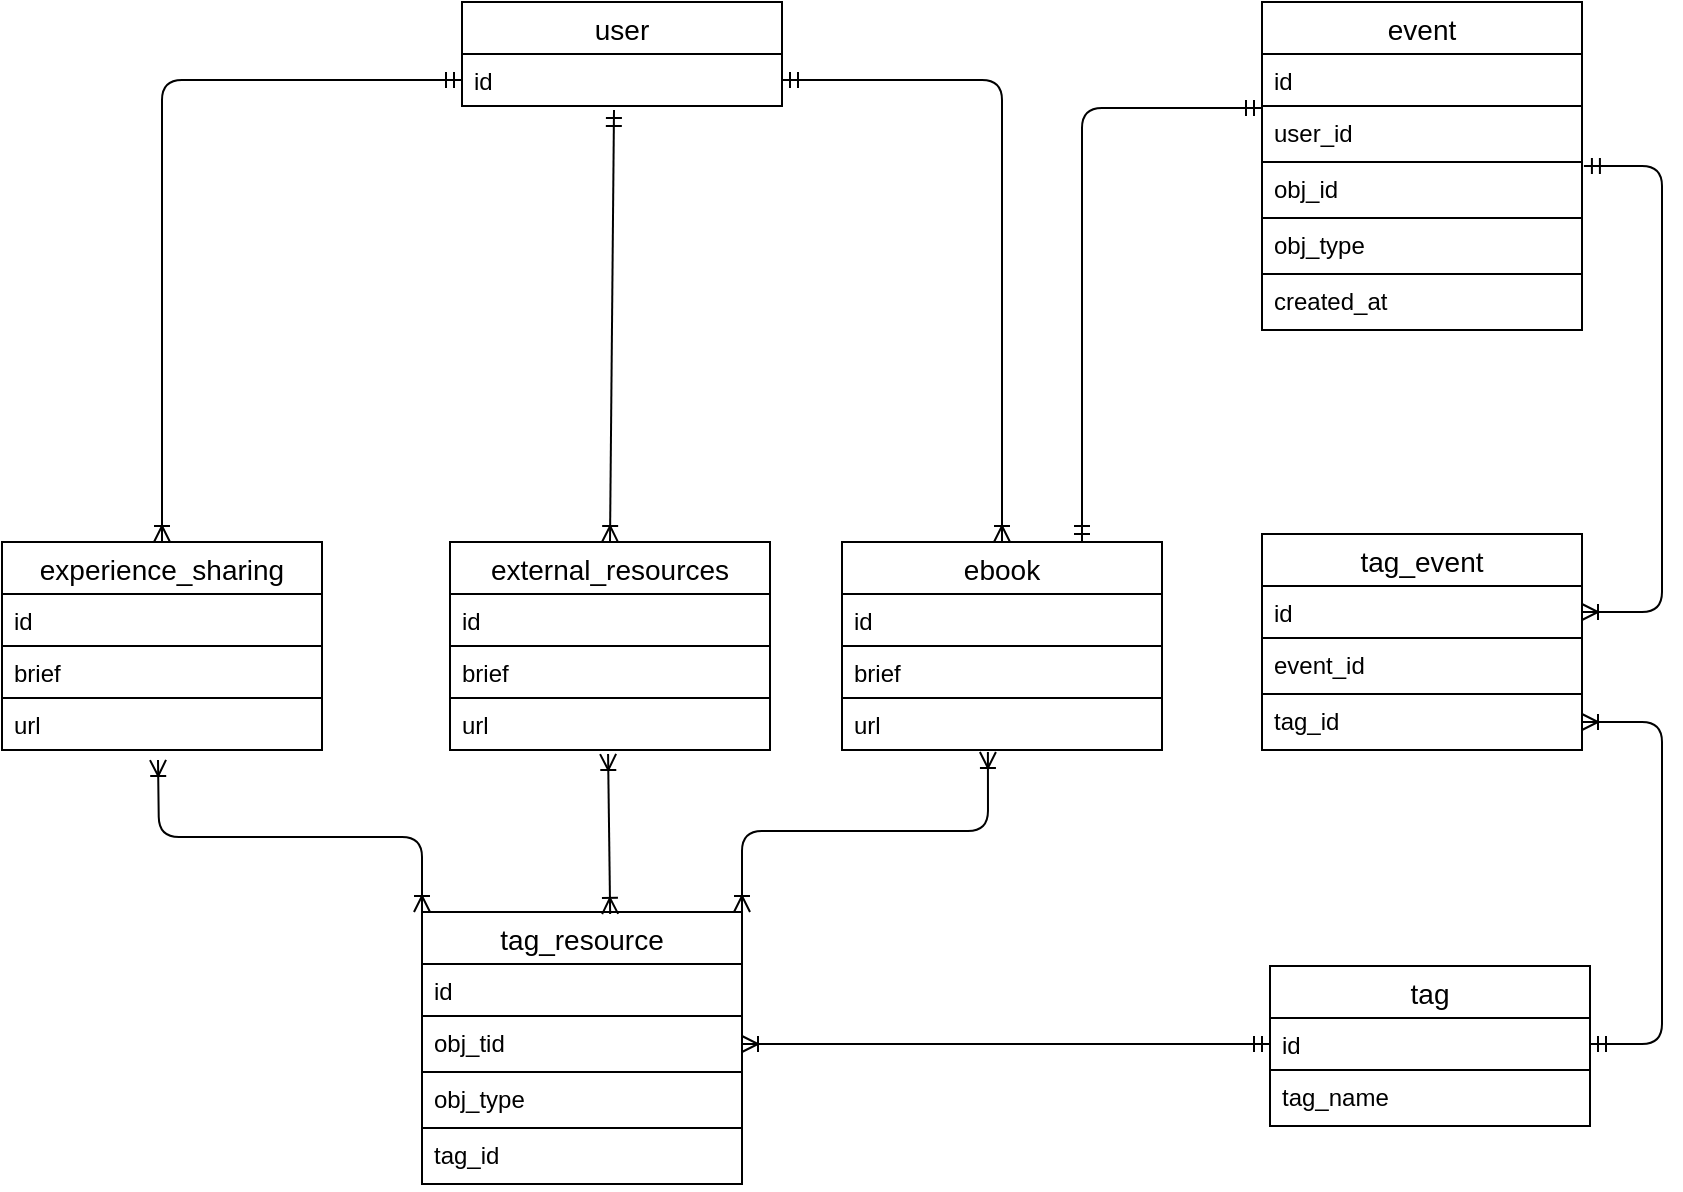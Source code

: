 <mxfile version="12.9.6" type="github"><diagram id="Un0i-XxKh-BspeYnlIa5" name="Page-1"><mxGraphModel dx="2253" dy="700" grid="1" gridSize="10" guides="1" tooltips="1" connect="1" arrows="1" fold="1" page="1" pageScale="1" pageWidth="827" pageHeight="1169" math="0" shadow="0"><root><mxCell id="0"/><mxCell id="1" parent="0"/><mxCell id="61NzW6sAcD9OosdqPeIV-1" value="user" style="swimlane;fontStyle=0;childLayout=stackLayout;horizontal=1;startSize=26;horizontalStack=0;resizeParent=1;resizeParentMax=0;resizeLast=0;collapsible=1;marginBottom=0;align=center;fontSize=14;" vertex="1" parent="1"><mxGeometry x="50" y="170" width="160" height="52" as="geometry"/></mxCell><mxCell id="61NzW6sAcD9OosdqPeIV-2" value="id" style="text;strokeColor=none;fillColor=none;spacingLeft=4;spacingRight=4;overflow=hidden;rotatable=0;points=[[0,0.5],[1,0.5]];portConstraint=eastwest;fontSize=12;" vertex="1" parent="61NzW6sAcD9OosdqPeIV-1"><mxGeometry y="26" width="160" height="26" as="geometry"/></mxCell><mxCell id="61NzW6sAcD9OosdqPeIV-43" value="user_id" style="text;strokeColor=#000000;fillColor=none;spacingLeft=4;spacingRight=4;overflow=hidden;rotatable=0;points=[[0,0.5],[1,0.5]];portConstraint=eastwest;fontSize=12;" vertex="1" parent="1"><mxGeometry x="450" y="222" width="160" height="28" as="geometry"/></mxCell><mxCell id="61NzW6sAcD9OosdqPeIV-47" value="obj_id" style="text;strokeColor=#000000;fillColor=none;spacingLeft=4;spacingRight=4;overflow=hidden;rotatable=0;points=[[0,0.5],[1,0.5]];portConstraint=eastwest;fontSize=12;" vertex="1" parent="1"><mxGeometry x="450" y="250" width="160" height="28" as="geometry"/></mxCell><mxCell id="61NzW6sAcD9OosdqPeIV-48" value="obj_type" style="text;strokeColor=#000000;fillColor=none;spacingLeft=4;spacingRight=4;overflow=hidden;rotatable=0;points=[[0,0.5],[1,0.5]];portConstraint=eastwest;fontSize=12;" vertex="1" parent="1"><mxGeometry x="450" y="278" width="160" height="28" as="geometry"/></mxCell><mxCell id="61NzW6sAcD9OosdqPeIV-53" value="created_at" style="text;strokeColor=#000000;fillColor=none;spacingLeft=4;spacingRight=4;overflow=hidden;rotatable=0;points=[[0,0.5],[1,0.5]];portConstraint=eastwest;fontSize=12;" vertex="1" parent="1"><mxGeometry x="450" y="306" width="160" height="28" as="geometry"/></mxCell><mxCell id="61NzW6sAcD9OosdqPeIV-54" value="tag_name" style="text;strokeColor=#000000;fillColor=none;spacingLeft=4;spacingRight=4;overflow=hidden;rotatable=0;points=[[0,0.5],[1,0.5]];portConstraint=eastwest;fontSize=12;" vertex="1" parent="1"><mxGeometry x="454" y="704" width="160" height="28" as="geometry"/></mxCell><mxCell id="61NzW6sAcD9OosdqPeIV-55" value="event_id" style="text;strokeColor=#000000;fillColor=none;spacingLeft=4;spacingRight=4;overflow=hidden;rotatable=0;points=[[0,0.5],[1,0.5]];portConstraint=eastwest;fontSize=12;" vertex="1" parent="1"><mxGeometry x="450" y="488" width="160" height="28" as="geometry"/></mxCell><mxCell id="61NzW6sAcD9OosdqPeIV-56" value="tag_id" style="text;strokeColor=#000000;fillColor=none;spacingLeft=4;spacingRight=4;overflow=hidden;rotatable=0;points=[[0,0.5],[1,0.5]];portConstraint=eastwest;fontSize=12;" vertex="1" parent="1"><mxGeometry x="450" y="516" width="160" height="28" as="geometry"/></mxCell><mxCell id="61NzW6sAcD9OosdqPeIV-9" value="event" style="swimlane;fontStyle=0;childLayout=stackLayout;horizontal=1;startSize=26;horizontalStack=0;resizeParent=1;resizeParentMax=0;resizeLast=0;collapsible=1;marginBottom=0;align=center;fontSize=14;" vertex="1" parent="1"><mxGeometry x="450" y="170" width="160" height="80" as="geometry"/></mxCell><mxCell id="61NzW6sAcD9OosdqPeIV-10" value="id" style="text;strokeColor=none;fillColor=none;spacingLeft=4;spacingRight=4;overflow=hidden;rotatable=0;points=[[0,0.5],[1,0.5]];portConstraint=eastwest;fontSize=12;" vertex="1" parent="61NzW6sAcD9OosdqPeIV-9"><mxGeometry y="26" width="160" height="54" as="geometry"/></mxCell><mxCell id="61NzW6sAcD9OosdqPeIV-38" value="external_resources" style="swimlane;fontStyle=0;childLayout=stackLayout;horizontal=1;startSize=26;horizontalStack=0;resizeParent=1;resizeParentMax=0;resizeLast=0;collapsible=1;marginBottom=0;align=center;fontSize=14;" vertex="1" parent="1"><mxGeometry x="44" y="440" width="160" height="104" as="geometry"/></mxCell><mxCell id="61NzW6sAcD9OosdqPeIV-39" value="id" style="text;strokeColor=#000000;fillColor=none;spacingLeft=4;spacingRight=4;overflow=hidden;rotatable=0;points=[[0,0.5],[1,0.5]];portConstraint=eastwest;fontSize=12;" vertex="1" parent="61NzW6sAcD9OosdqPeIV-38"><mxGeometry y="26" width="160" height="26" as="geometry"/></mxCell><mxCell id="61NzW6sAcD9OosdqPeIV-40" value="brief" style="text;strokeColor=#000000;fillColor=none;spacingLeft=4;spacingRight=4;overflow=hidden;rotatable=0;points=[[0,0.5],[1,0.5]];portConstraint=eastwest;fontSize=12;" vertex="1" parent="61NzW6sAcD9OosdqPeIV-38"><mxGeometry y="52" width="160" height="26" as="geometry"/></mxCell><mxCell id="61NzW6sAcD9OosdqPeIV-41" value="url" style="text;strokeColor=none;fillColor=none;spacingLeft=4;spacingRight=4;overflow=hidden;rotatable=0;points=[[0,0.5],[1,0.5]];portConstraint=eastwest;fontSize=12;" vertex="1" parent="61NzW6sAcD9OosdqPeIV-38"><mxGeometry y="78" width="160" height="26" as="geometry"/></mxCell><mxCell id="61NzW6sAcD9OosdqPeIV-26" value="tag_event" style="swimlane;fontStyle=0;childLayout=stackLayout;horizontal=1;startSize=26;horizontalStack=0;resizeParent=1;resizeParentMax=0;resizeLast=0;collapsible=1;marginBottom=0;align=center;fontSize=14;" vertex="1" parent="1"><mxGeometry x="450" y="436" width="160" height="52" as="geometry"/></mxCell><mxCell id="61NzW6sAcD9OosdqPeIV-27" value="id" style="text;strokeColor=none;fillColor=none;spacingLeft=4;spacingRight=4;overflow=hidden;rotatable=0;points=[[0,0.5],[1,0.5]];portConstraint=eastwest;fontSize=12;" vertex="1" parent="61NzW6sAcD9OosdqPeIV-26"><mxGeometry y="26" width="160" height="26" as="geometry"/></mxCell><mxCell id="61NzW6sAcD9OosdqPeIV-24" value="tag" style="swimlane;fontStyle=0;childLayout=stackLayout;horizontal=1;startSize=26;horizontalStack=0;resizeParent=1;resizeParentMax=0;resizeLast=0;collapsible=1;marginBottom=0;align=center;fontSize=14;" vertex="1" parent="1"><mxGeometry x="454" y="652" width="160" height="52" as="geometry"/></mxCell><mxCell id="61NzW6sAcD9OosdqPeIV-25" value="id" style="text;strokeColor=none;fillColor=none;spacingLeft=4;spacingRight=4;overflow=hidden;rotatable=0;points=[[0,0.5],[1,0.5]];portConstraint=eastwest;fontSize=12;" vertex="1" parent="61NzW6sAcD9OosdqPeIV-24"><mxGeometry y="26" width="160" height="26" as="geometry"/></mxCell><mxCell id="61NzW6sAcD9OosdqPeIV-74" value="experience_sharing" style="swimlane;fontStyle=0;childLayout=stackLayout;horizontal=1;startSize=26;horizontalStack=0;resizeParent=1;resizeParentMax=0;resizeLast=0;collapsible=1;marginBottom=0;align=center;fontSize=14;" vertex="1" parent="1"><mxGeometry x="-180" y="440" width="160" height="104" as="geometry"/></mxCell><mxCell id="61NzW6sAcD9OosdqPeIV-75" value="id" style="text;strokeColor=#000000;fillColor=none;spacingLeft=4;spacingRight=4;overflow=hidden;rotatable=0;points=[[0,0.5],[1,0.5]];portConstraint=eastwest;fontSize=12;" vertex="1" parent="61NzW6sAcD9OosdqPeIV-74"><mxGeometry y="26" width="160" height="26" as="geometry"/></mxCell><mxCell id="61NzW6sAcD9OosdqPeIV-76" value="brief" style="text;strokeColor=#000000;fillColor=none;spacingLeft=4;spacingRight=4;overflow=hidden;rotatable=0;points=[[0,0.5],[1,0.5]];portConstraint=eastwest;fontSize=12;" vertex="1" parent="61NzW6sAcD9OosdqPeIV-74"><mxGeometry y="52" width="160" height="26" as="geometry"/></mxCell><mxCell id="61NzW6sAcD9OosdqPeIV-77" value="url" style="text;strokeColor=none;fillColor=none;spacingLeft=4;spacingRight=4;overflow=hidden;rotatable=0;points=[[0,0.5],[1,0.5]];portConstraint=eastwest;fontSize=12;" vertex="1" parent="61NzW6sAcD9OosdqPeIV-74"><mxGeometry y="78" width="160" height="26" as="geometry"/></mxCell><mxCell id="61NzW6sAcD9OosdqPeIV-81" value="ebook" style="swimlane;fontStyle=0;childLayout=stackLayout;horizontal=1;startSize=26;horizontalStack=0;resizeParent=1;resizeParentMax=0;resizeLast=0;collapsible=1;marginBottom=0;align=center;fontSize=14;" vertex="1" parent="1"><mxGeometry x="240" y="440" width="160" height="104" as="geometry"/></mxCell><mxCell id="61NzW6sAcD9OosdqPeIV-82" value="id" style="text;strokeColor=#000000;fillColor=none;spacingLeft=4;spacingRight=4;overflow=hidden;rotatable=0;points=[[0,0.5],[1,0.5]];portConstraint=eastwest;fontSize=12;" vertex="1" parent="61NzW6sAcD9OosdqPeIV-81"><mxGeometry y="26" width="160" height="26" as="geometry"/></mxCell><mxCell id="61NzW6sAcD9OosdqPeIV-83" value="brief" style="text;strokeColor=#000000;fillColor=none;spacingLeft=4;spacingRight=4;overflow=hidden;rotatable=0;points=[[0,0.5],[1,0.5]];portConstraint=eastwest;fontSize=12;" vertex="1" parent="61NzW6sAcD9OosdqPeIV-81"><mxGeometry y="52" width="160" height="26" as="geometry"/></mxCell><mxCell id="61NzW6sAcD9OosdqPeIV-84" value="url" style="text;strokeColor=none;fillColor=none;spacingLeft=4;spacingRight=4;overflow=hidden;rotatable=0;points=[[0,0.5],[1,0.5]];portConstraint=eastwest;fontSize=12;" vertex="1" parent="61NzW6sAcD9OosdqPeIV-81"><mxGeometry y="78" width="160" height="26" as="geometry"/></mxCell><mxCell id="61NzW6sAcD9OosdqPeIV-85" value="" style="edgeStyle=orthogonalEdgeStyle;fontSize=12;html=1;endArrow=ERoneToMany;startArrow=ERmandOne;entryX=0.5;entryY=0;entryDx=0;entryDy=0;" edge="1" parent="1" source="61NzW6sAcD9OosdqPeIV-2" target="61NzW6sAcD9OosdqPeIV-81"><mxGeometry width="100" height="100" relative="1" as="geometry"><mxPoint x="80" y="196" as="sourcePoint"/><mxPoint x="430" y="430" as="targetPoint"/></mxGeometry></mxCell><mxCell id="61NzW6sAcD9OosdqPeIV-86" value="" style="edgeStyle=elbowEdgeStyle;fontSize=12;html=1;endArrow=ERoneToMany;startArrow=ERmandOne;entryX=1;entryY=0.5;entryDx=0;entryDy=0;exitX=1.006;exitY=1.037;exitDx=0;exitDy=0;exitPerimeter=0;" edge="1" parent="1" source="61NzW6sAcD9OosdqPeIV-10" target="61NzW6sAcD9OosdqPeIV-27"><mxGeometry width="100" height="100" relative="1" as="geometry"><mxPoint x="700" y="204.5" as="sourcePoint"/><mxPoint x="730" y="435.5" as="targetPoint"/><Array as="points"><mxPoint x="650" y="320"/><mxPoint x="630" y="252"/></Array></mxGeometry></mxCell><mxCell id="61NzW6sAcD9OosdqPeIV-78" value="" style="fontSize=12;html=1;endArrow=ERoneToMany;startArrow=ERmandOne;exitX=0.475;exitY=1.077;exitDx=0;exitDy=0;exitPerimeter=0;entryX=0.5;entryY=0;entryDx=0;entryDy=0;" edge="1" parent="1" source="61NzW6sAcD9OosdqPeIV-2" target="61NzW6sAcD9OosdqPeIV-38"><mxGeometry width="100" height="100" relative="1" as="geometry"><mxPoint x="130" y="240" as="sourcePoint"/><mxPoint x="100" y="468" as="targetPoint"/></mxGeometry></mxCell><mxCell id="61NzW6sAcD9OosdqPeIV-87" value="" style="edgeStyle=orthogonalEdgeStyle;fontSize=12;html=1;endArrow=ERoneToMany;startArrow=ERmandOne;entryX=0.5;entryY=0;entryDx=0;entryDy=0;exitX=0;exitY=0.5;exitDx=0;exitDy=0;" edge="1" parent="1" source="61NzW6sAcD9OosdqPeIV-2" target="61NzW6sAcD9OosdqPeIV-74"><mxGeometry width="100" height="100" relative="1" as="geometry"><mxPoint x="-180" y="205" as="sourcePoint"/><mxPoint x="-70" y="436" as="targetPoint"/></mxGeometry></mxCell><mxCell id="61NzW6sAcD9OosdqPeIV-93" value="" style="edgeStyle=elbowEdgeStyle;fontSize=12;html=1;endArrow=ERoneToMany;startArrow=ERmandOne;entryX=1;entryY=0.5;entryDx=0;entryDy=0;exitX=1;exitY=0.5;exitDx=0;exitDy=0;" edge="1" parent="1" source="61NzW6sAcD9OosdqPeIV-25" target="61NzW6sAcD9OosdqPeIV-56"><mxGeometry width="100" height="100" relative="1" as="geometry"><mxPoint x="620.96" y="261.998" as="sourcePoint"/><mxPoint x="620" y="485" as="targetPoint"/><Array as="points"><mxPoint x="650" y="610"/><mxPoint x="720" y="530"/><mxPoint x="614" y="510"/><mxPoint x="660" y="330"/><mxPoint x="640" y="262"/></Array></mxGeometry></mxCell><mxCell id="61NzW6sAcD9OosdqPeIV-94" value="obj_tid" style="text;strokeColor=#000000;fillColor=none;spacingLeft=4;spacingRight=4;overflow=hidden;rotatable=0;points=[[0,0.5],[1,0.5]];portConstraint=eastwest;fontSize=12;" vertex="1" parent="1"><mxGeometry x="30" y="677" width="160" height="28" as="geometry"/></mxCell><mxCell id="61NzW6sAcD9OosdqPeIV-95" value="obj_type" style="text;strokeColor=#000000;fillColor=none;spacingLeft=4;spacingRight=4;overflow=hidden;rotatable=0;points=[[0,0.5],[1,0.5]];portConstraint=eastwest;fontSize=12;" vertex="1" parent="1"><mxGeometry x="30" y="705" width="160" height="28" as="geometry"/></mxCell><mxCell id="61NzW6sAcD9OosdqPeIV-96" value="tag_resource" style="swimlane;fontStyle=0;childLayout=stackLayout;horizontal=1;startSize=26;horizontalStack=0;resizeParent=1;resizeParentMax=0;resizeLast=0;collapsible=1;marginBottom=0;align=center;fontSize=14;" vertex="1" parent="1"><mxGeometry x="30" y="625" width="160" height="52" as="geometry"/></mxCell><mxCell id="61NzW6sAcD9OosdqPeIV-97" value="id" style="text;strokeColor=none;fillColor=none;spacingLeft=4;spacingRight=4;overflow=hidden;rotatable=0;points=[[0,0.5],[1,0.5]];portConstraint=eastwest;fontSize=12;" vertex="1" parent="61NzW6sAcD9OosdqPeIV-96"><mxGeometry y="26" width="160" height="26" as="geometry"/></mxCell><mxCell id="61NzW6sAcD9OosdqPeIV-98" value="tag_id" style="text;strokeColor=#000000;fillColor=none;spacingLeft=4;spacingRight=4;overflow=hidden;rotatable=0;points=[[0,0.5],[1,0.5]];portConstraint=eastwest;fontSize=12;" vertex="1" parent="1"><mxGeometry x="30" y="733" width="160" height="28" as="geometry"/></mxCell><mxCell id="61NzW6sAcD9OosdqPeIV-99" value="" style="fontSize=12;html=1;endArrow=ERoneToMany;startArrow=ERoneToMany;exitX=0;exitY=0;exitDx=0;exitDy=0;edgeStyle=orthogonalEdgeStyle;" edge="1" parent="1" source="61NzW6sAcD9OosdqPeIV-96"><mxGeometry width="100" height="100" relative="1" as="geometry"><mxPoint x="260" y="480" as="sourcePoint"/><mxPoint x="-102" y="549" as="targetPoint"/></mxGeometry></mxCell><mxCell id="61NzW6sAcD9OosdqPeIV-100" value="" style="fontSize=12;html=1;endArrow=ERoneToMany;startArrow=ERoneToMany;entryX=0.494;entryY=1.077;entryDx=0;entryDy=0;entryPerimeter=0;exitX=0.588;exitY=0.019;exitDx=0;exitDy=0;exitPerimeter=0;" edge="1" parent="1" source="61NzW6sAcD9OosdqPeIV-96" target="61NzW6sAcD9OosdqPeIV-41"><mxGeometry width="100" height="100" relative="1" as="geometry"><mxPoint x="123" y="620" as="sourcePoint"/><mxPoint x="-92" y="559" as="targetPoint"/></mxGeometry></mxCell><mxCell id="61NzW6sAcD9OosdqPeIV-101" value="" style="fontSize=12;html=1;endArrow=ERoneToMany;startArrow=ERoneToMany;exitX=1;exitY=0;exitDx=0;exitDy=0;entryX=0.456;entryY=1.038;entryDx=0;entryDy=0;entryPerimeter=0;edgeStyle=orthogonalEdgeStyle;" edge="1" parent="1" source="61NzW6sAcD9OosdqPeIV-96" target="61NzW6sAcD9OosdqPeIV-84"><mxGeometry width="100" height="100" relative="1" as="geometry"><mxPoint x="120" y="635" as="sourcePoint"/><mxPoint x="133.04" y="556.002" as="targetPoint"/></mxGeometry></mxCell><mxCell id="61NzW6sAcD9OosdqPeIV-103" value="" style="edgeStyle=orthogonalEdgeStyle;fontSize=12;html=1;endArrow=ERoneToMany;startArrow=ERmandOne;entryX=1;entryY=0.5;entryDx=0;entryDy=0;exitX=0;exitY=0.5;exitDx=0;exitDy=0;" edge="1" parent="1" source="61NzW6sAcD9OosdqPeIV-25" target="61NzW6sAcD9OosdqPeIV-94"><mxGeometry width="100" height="100" relative="1" as="geometry"><mxPoint x="60" y="219" as="sourcePoint"/><mxPoint x="-90" y="450" as="targetPoint"/></mxGeometry></mxCell><mxCell id="61NzW6sAcD9OosdqPeIV-104" value="" style="fontSize=12;html=1;endArrow=ERmandOne;startArrow=ERmandOne;exitX=0.75;exitY=0;exitDx=0;exitDy=0;entryX=0;entryY=0.5;entryDx=0;entryDy=0;edgeStyle=orthogonalEdgeStyle;" edge="1" parent="1" source="61NzW6sAcD9OosdqPeIV-81" target="61NzW6sAcD9OosdqPeIV-10"><mxGeometry width="100" height="100" relative="1" as="geometry"><mxPoint x="260" y="480" as="sourcePoint"/><mxPoint x="360" y="380" as="targetPoint"/></mxGeometry></mxCell></root></mxGraphModel></diagram></mxfile>